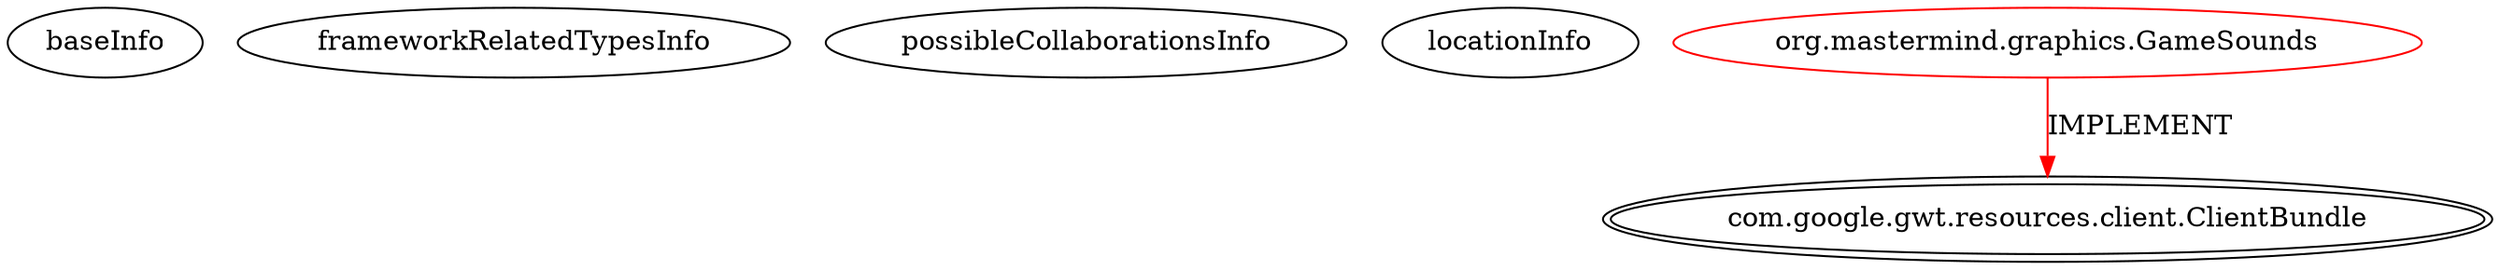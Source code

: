 digraph {
baseInfo[graphId=28,category="extension_graph",isAnonymous=false,possibleRelation=false]
frameworkRelatedTypesInfo[0="com.google.gwt.resources.client.ClientBundle"]
possibleCollaborationsInfo[]
locationInfo[projectName="Archerw-mastermind",filePath="/Archerw-mastermind/mastermind-master/nyu-smg-mastermind/src/org/mastermind/graphics/GameSounds.java",contextSignature="GameSounds",graphId="28"]
0[label="org.mastermind.graphics.GameSounds",vertexType="ROOT_CLIENT_CLASS_DECLARATION",isFrameworkType=false,color=red]
1[label="com.google.gwt.resources.client.ClientBundle",vertexType="FRAMEWORK_INTERFACE_TYPE",isFrameworkType=true,peripheries=2]
0->1[label="IMPLEMENT",color=red]
}
